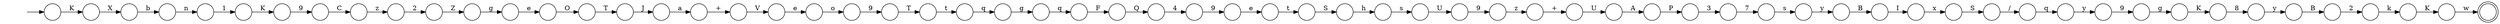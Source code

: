 digraph Automaton {
  rankdir = LR;
  0 [shape=circle,label=""];
  0 -> 22 [label="w"]
  1 [shape=circle,label=""];
  1 -> 55 [label="I"]
  2 [shape=circle,label=""];
  2 -> 27 [label="F"]
  3 [shape=circle,label=""];
  3 -> 1 [label="B"]
  4 [shape=circle,label=""];
  4 -> 64 [label="U"]
  5 [shape=circle,label=""];
  5 -> 63 [label="S"]
  6 [shape=circle,label=""];
  6 -> 28 [label="C"]
  7 [shape=circle,label=""];
  7 -> 29 [label="9"]
  8 [shape=circle,label=""];
  8 -> 52 [label="V"]
  9 [shape=circle,label=""];
  9 -> 25 [label="T"]
  10 [shape=circle,label=""];
  10 -> 21 [label="s"]
  11 [shape=circle,label=""];
  11 -> 46 [label="k"]
  12 [shape=circle,label=""];
  12 -> 58 [label="q"]
  13 [shape=circle,label=""];
  13 -> 48 [label="T"]
  14 [shape=circle,label=""];
  14 -> 54 [label="4"]
  15 [shape=circle,label=""];
  15 -> 61 [label="K"]
  16 [shape=circle,label=""];
  16 -> 62 [label="a"]
  17 [shape=circle,label=""];
  17 -> 56 [label="1"]
  18 [shape=circle,label=""];
  18 -> 35 [label="S"]
  19 [shape=circle,label=""];
  19 -> 10 [label="7"]
  20 [shape=circle,label=""];
  20 -> 13 [label="9"]
  21 [shape=circle,label=""];
  21 -> 3 [label="y"]
  22 [shape=doublecircle,label=""];
  23 [shape=circle,label=""];
  23 -> 7 [label="y"]
  24 [shape=circle,label=""];
  24 -> 37 [label="2"]
  25 [shape=circle,label=""];
  25 -> 16 [label="J"]
  26 [shape=circle,label=""];
  26 -> 45 [label="P"]
  27 [shape=circle,label=""];
  27 -> 14 [label="Q"]
  28 [shape=circle,label=""];
  28 -> 24 [label="z"]
  29 [shape=circle,label=""];
  29 -> 15 [label="g"]
  30 [shape=circle,label=""];
  30 -> 33 [label="U"]
  31 [shape=circle,label=""];
  31 -> 41 [label="B"]
  32 [shape=circle,label=""];
  32 -> 6 [label="9"]
  33 [shape=circle,label=""];
  33 -> 26 [label="A"]
  34 [shape=circle,label=""];
  34 -> 9 [label="O"]
  35 [shape=circle,label=""];
  35 -> 59 [label="/"]
  36 [shape=circle,label=""];
  36 -> 38 [label="g"]
  37 [shape=circle,label=""];
  37 -> 36 [label="Z"]
  38 [shape=circle,label=""];
  38 -> 34 [label="e"]
  39 [shape=circle,label=""];
  39 -> 47 [label="e"]
  40 [shape=circle,label=""];
  40 -> 30 [label="+"]
  41 [shape=circle,label=""];
  41 -> 11 [label="2"]
  42 [shape=circle,label=""];
  42 -> 50 [label="b"]
  43 [shape=circle,label=""];
  43 -> 4 [label="s"]
  44 [shape=circle,label=""];
  44 -> 40 [label="z"]
  45 [shape=circle,label=""];
  45 -> 19 [label="3"]
  46 [shape=circle,label=""];
  46 -> 0 [label="K"]
  47 [shape=circle,label=""];
  47 -> 5 [label="t"]
  48 [shape=circle,label=""];
  48 -> 12 [label="t"]
  49 [shape=circle,label=""];
  49 -> 20 [label="o"]
  50 [shape=circle,label=""];
  50 -> 17 [label="n"]
  51 [shape=circle,label=""];
  51 -> 2 [label="q"]
  52 [shape=circle,label=""];
  52 -> 49 [label="e"]
  53 [shape=circle,label=""];
  initial [shape=plaintext,label=""];
  initial -> 53
  53 -> 57 [label="K"]
  54 [shape=circle,label=""];
  54 -> 39 [label="9"]
  55 [shape=circle,label=""];
  55 -> 18 [label="x"]
  56 [shape=circle,label=""];
  56 -> 32 [label="K"]
  57 [shape=circle,label=""];
  57 -> 42 [label="X"]
  58 [shape=circle,label=""];
  58 -> 51 [label="g"]
  59 [shape=circle,label=""];
  59 -> 23 [label="q"]
  60 [shape=circle,label=""];
  60 -> 31 [label="y"]
  61 [shape=circle,label=""];
  61 -> 60 [label="8"]
  62 [shape=circle,label=""];
  62 -> 8 [label="+"]
  63 [shape=circle,label=""];
  63 -> 43 [label="h"]
  64 [shape=circle,label=""];
  64 -> 44 [label="9"]
}

